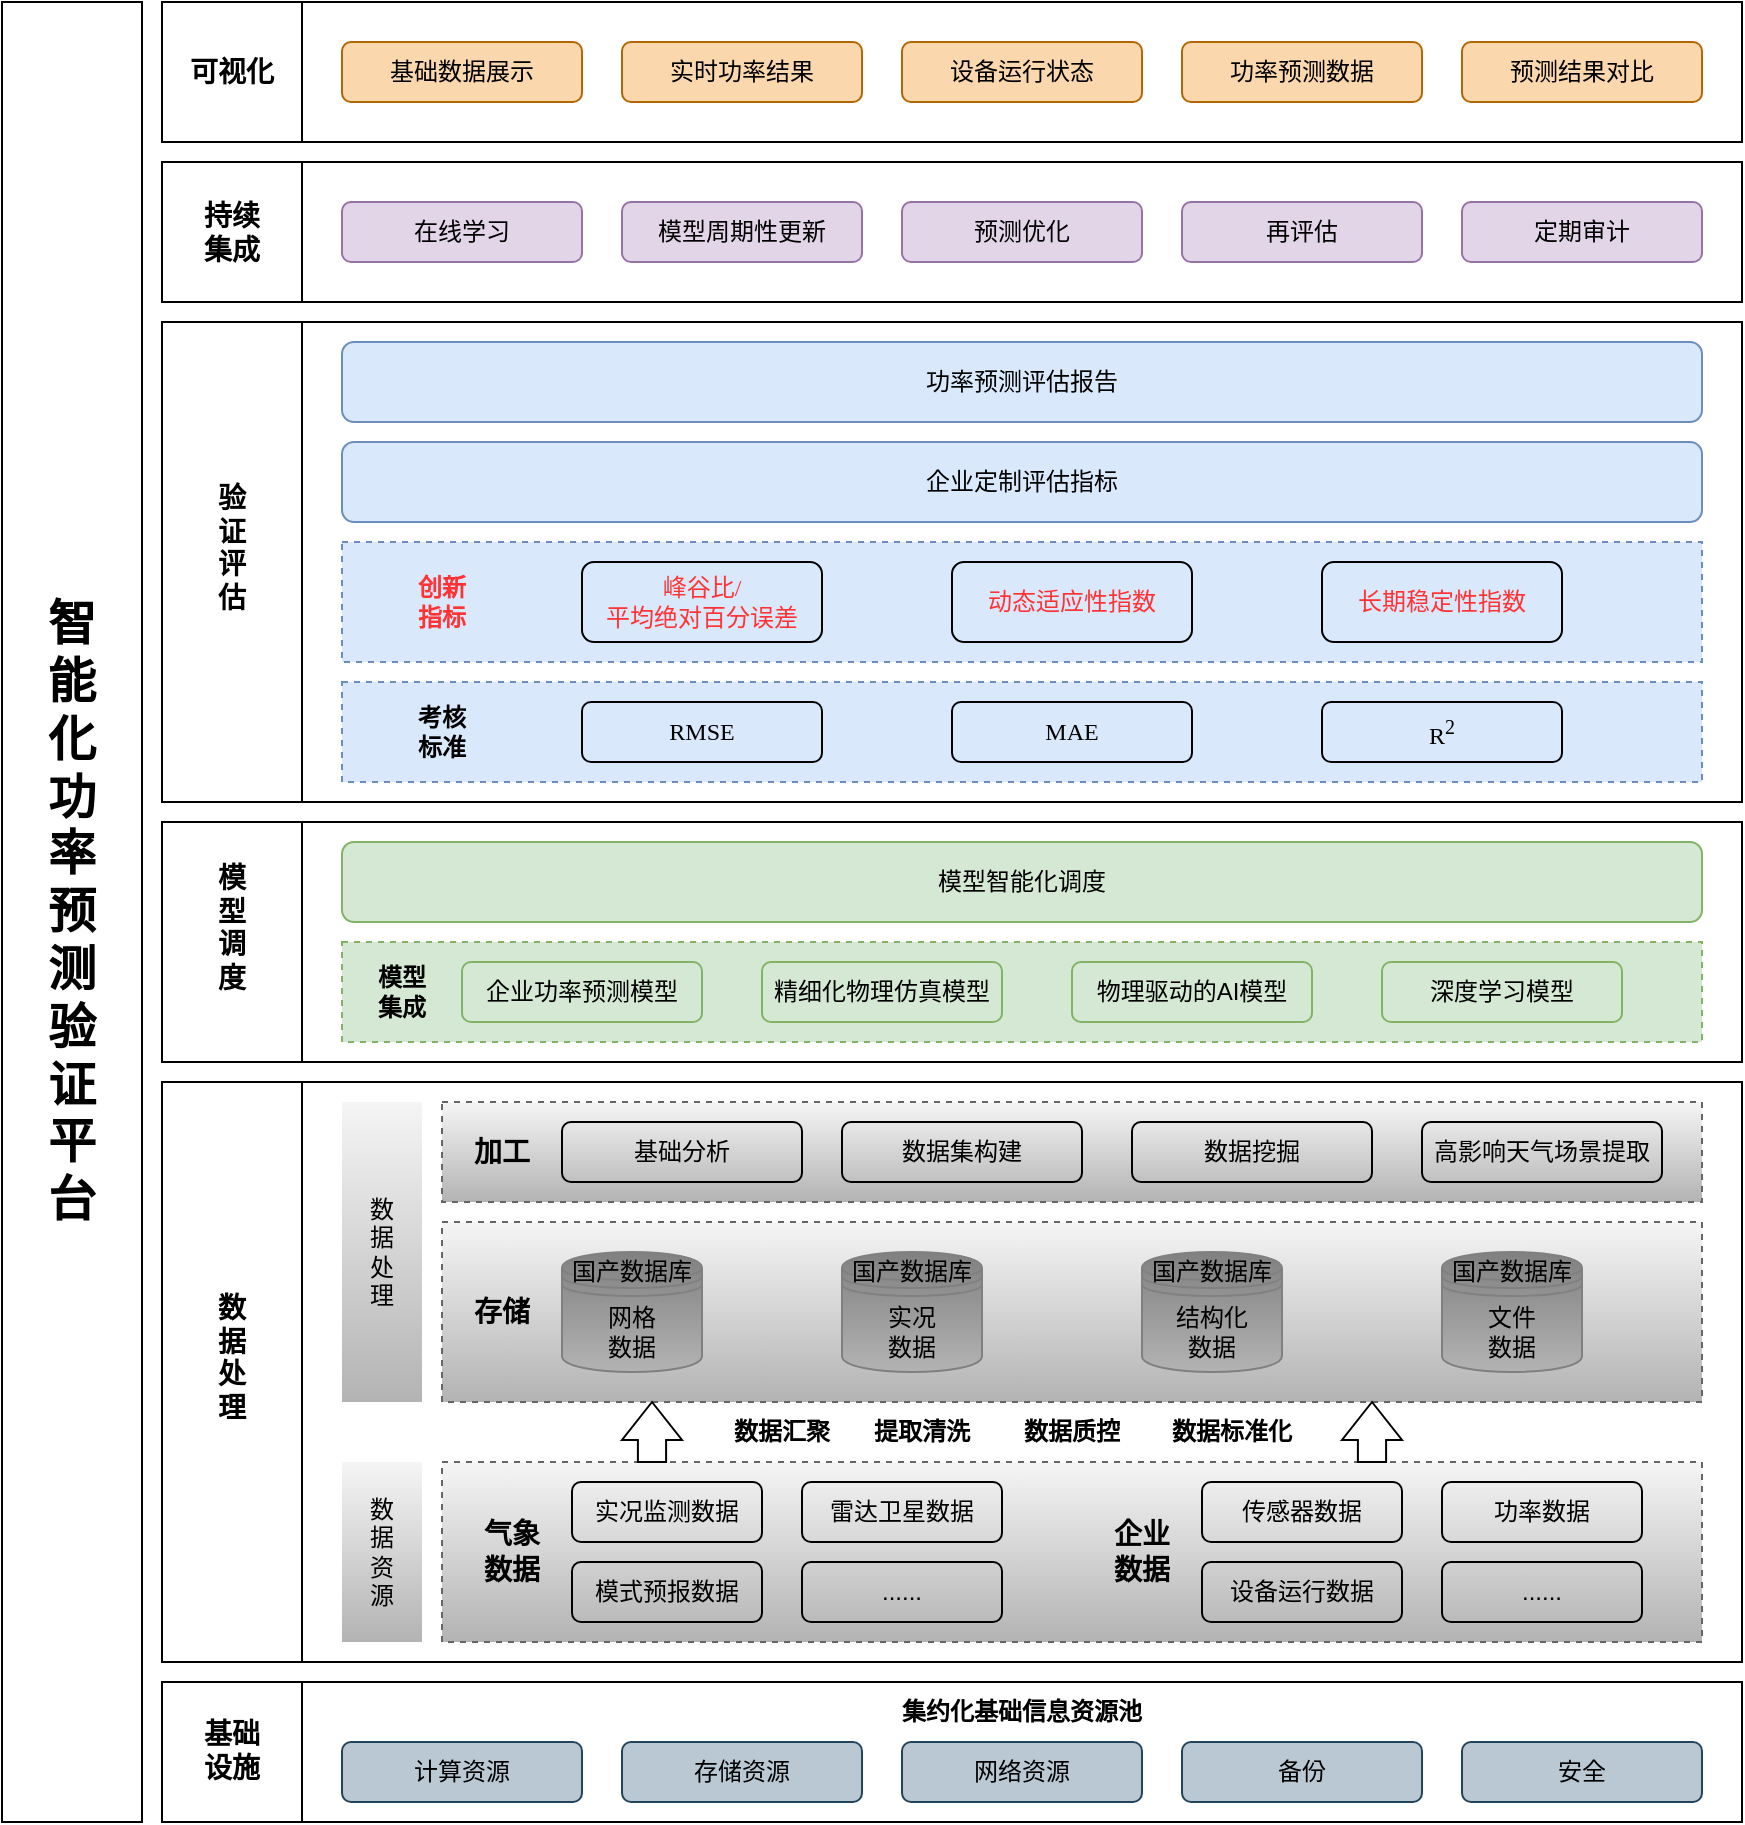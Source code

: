 <mxfile version="24.7.14">
  <diagram name="第 1 页" id="U8_30fp2nvI91OFab40k">
    <mxGraphModel dx="2893" dy="2310" grid="1" gridSize="10" guides="1" tooltips="1" connect="1" arrows="1" fold="1" page="1" pageScale="1" pageWidth="827" pageHeight="1169" math="0" shadow="0">
      <root>
        <mxCell id="0" />
        <mxCell id="1" parent="0" />
        <mxCell id="UFrKVk_Evucttn0kIX_x-15" value="" style="rounded=0;whiteSpace=wrap;html=1;fillColor=none;" parent="1" vertex="1">
          <mxGeometry x="100" y="400" width="720" height="290" as="geometry" />
        </mxCell>
        <mxCell id="UFrKVk_Evucttn0kIX_x-48" value="" style="rounded=0;whiteSpace=wrap;html=1;fillColor=#f5f5f5;gradientColor=#b3b3b3;strokeColor=#666666;dashed=1;" parent="1" vertex="1">
          <mxGeometry x="170" y="470" width="630" height="90" as="geometry" />
        </mxCell>
        <mxCell id="UFrKVk_Evucttn0kIX_x-50" value="" style="shape=datastore;whiteSpace=wrap;html=1;fillColor=#808080;gradientColor=#b3b3b3;strokeColor=#808080;" parent="1" vertex="1">
          <mxGeometry x="230" y="485" width="70" height="60" as="geometry" />
        </mxCell>
        <mxCell id="UFrKVk_Evucttn0kIX_x-51" value="网格&lt;div&gt;数据&lt;/div&gt;" style="text;html=1;align=center;verticalAlign=middle;whiteSpace=wrap;rounded=0;" parent="1" vertex="1">
          <mxGeometry x="235" y="510" width="60" height="30" as="geometry" />
        </mxCell>
        <mxCell id="UFrKVk_Evucttn0kIX_x-7" value="" style="rounded=0;whiteSpace=wrap;html=1;fillColor=none;" parent="1" vertex="1">
          <mxGeometry x="100" y="700" width="720" height="70" as="geometry" />
        </mxCell>
        <mxCell id="UFrKVk_Evucttn0kIX_x-18" value="" style="rounded=0;whiteSpace=wrap;html=1;fillColor=#f5f5f5;gradientColor=#b3b3b3;strokeColor=#666666;dashed=1;" parent="1" vertex="1">
          <mxGeometry x="170" y="590" width="630" height="90" as="geometry" />
        </mxCell>
        <mxCell id="UFrKVk_Evucttn0kIX_x-1" value="计算资源" style="rounded=1;whiteSpace=wrap;html=1;fillColor=#bac8d3;strokeColor=#23445d;" parent="1" vertex="1">
          <mxGeometry x="120" y="730" width="120" height="30" as="geometry" />
        </mxCell>
        <mxCell id="UFrKVk_Evucttn0kIX_x-2" value="存储资源" style="rounded=1;whiteSpace=wrap;html=1;fillColor=#bac8d3;strokeColor=#23445d;" parent="1" vertex="1">
          <mxGeometry x="260" y="730" width="120" height="30" as="geometry" />
        </mxCell>
        <mxCell id="UFrKVk_Evucttn0kIX_x-3" value="网络资源" style="rounded=1;whiteSpace=wrap;html=1;fillColor=#bac8d3;strokeColor=#23445d;" parent="1" vertex="1">
          <mxGeometry x="400" y="730" width="120" height="30" as="geometry" />
        </mxCell>
        <mxCell id="UFrKVk_Evucttn0kIX_x-4" value="备份" style="rounded=1;whiteSpace=wrap;html=1;fillColor=#bac8d3;strokeColor=#23445d;" parent="1" vertex="1">
          <mxGeometry x="540" y="730" width="120" height="30" as="geometry" />
        </mxCell>
        <mxCell id="UFrKVk_Evucttn0kIX_x-5" value="安全" style="rounded=1;whiteSpace=wrap;html=1;fillColor=#bac8d3;strokeColor=#23445d;" parent="1" vertex="1">
          <mxGeometry x="680" y="730" width="120" height="30" as="geometry" />
        </mxCell>
        <mxCell id="UFrKVk_Evucttn0kIX_x-6" value="&lt;font face=&quot;Times New Roman&quot; style=&quot;font-size: 14px;&quot;&gt;&lt;b style=&quot;&quot;&gt;基础&lt;/b&gt;&lt;/font&gt;&lt;div&gt;&lt;font face=&quot;xRImtguvzTZKVekVsjoN&quot; style=&quot;font-size: 14px;&quot;&gt;&lt;b style=&quot;&quot;&gt;设施&lt;/b&gt;&lt;/font&gt;&lt;/div&gt;" style="whiteSpace=wrap;html=1;aspect=fixed;fillColor=none;" parent="1" vertex="1">
          <mxGeometry x="30" y="700" width="70" height="70" as="geometry" />
        </mxCell>
        <mxCell id="UFrKVk_Evucttn0kIX_x-8" value="&lt;b&gt;集约化基础信息资源池&lt;/b&gt;" style="text;html=1;align=center;verticalAlign=middle;whiteSpace=wrap;rounded=0;" parent="1" vertex="1">
          <mxGeometry x="355" y="700" width="210" height="30" as="geometry" />
        </mxCell>
        <mxCell id="UFrKVk_Evucttn0kIX_x-13" value="数&lt;div&gt;据&lt;/div&gt;&lt;div&gt;资&lt;/div&gt;&lt;div&gt;源&lt;/div&gt;" style="rounded=0;whiteSpace=wrap;html=1;fillColor=#f5f5f5;strokeColor=none;gradientColor=#b3b3b3;" parent="1" vertex="1">
          <mxGeometry x="120" y="590" width="40" height="90" as="geometry" />
        </mxCell>
        <mxCell id="UFrKVk_Evucttn0kIX_x-17" value="&lt;font style=&quot;font-size: 14px;&quot;&gt;&lt;b style=&quot;&quot;&gt;数&lt;/b&gt;&lt;/font&gt;&lt;div&gt;&lt;font style=&quot;font-size: 14px;&quot;&gt;&lt;b&gt;据&lt;/b&gt;&lt;/font&gt;&lt;/div&gt;&lt;div&gt;&lt;font style=&quot;font-size: 14px;&quot;&gt;&lt;b&gt;处&lt;/b&gt;&lt;/font&gt;&lt;/div&gt;&lt;div&gt;&lt;font style=&quot;font-size: 14px;&quot;&gt;&lt;b&gt;理&lt;/b&gt;&lt;/font&gt;&lt;/div&gt;&lt;div&gt;&lt;br&gt;&lt;/div&gt;" style="rounded=0;whiteSpace=wrap;html=1;fillColor=none;" parent="1" vertex="1">
          <mxGeometry x="30" y="400" width="70" height="290" as="geometry" />
        </mxCell>
        <mxCell id="UFrKVk_Evucttn0kIX_x-19" value="&lt;font face=&quot;Times New Roman&quot; style=&quot;font-size: 14px;&quot;&gt;&lt;b&gt;气象&lt;/b&gt;&lt;/font&gt;&lt;div&gt;&lt;font style=&quot;font-size: 14px;&quot;&gt;&lt;b&gt;数据&lt;/b&gt;&lt;/font&gt;&lt;/div&gt;" style="text;html=1;align=center;verticalAlign=middle;whiteSpace=wrap;rounded=0;" parent="1" vertex="1">
          <mxGeometry x="175" y="605" width="60" height="60" as="geometry" />
        </mxCell>
        <mxCell id="UFrKVk_Evucttn0kIX_x-21" value="实况监测数据" style="rounded=1;whiteSpace=wrap;html=1;fillColor=none;" parent="1" vertex="1">
          <mxGeometry x="235" y="600" width="95" height="30" as="geometry" />
        </mxCell>
        <mxCell id="UFrKVk_Evucttn0kIX_x-22" value="模式预报数据" style="rounded=1;whiteSpace=wrap;html=1;fillColor=none;" parent="1" vertex="1">
          <mxGeometry x="235" y="640" width="95" height="30" as="geometry" />
        </mxCell>
        <mxCell id="UFrKVk_Evucttn0kIX_x-23" value="雷达卫星数据" style="rounded=1;whiteSpace=wrap;html=1;fillColor=none;" parent="1" vertex="1">
          <mxGeometry x="350" y="600" width="100" height="30" as="geometry" />
        </mxCell>
        <mxCell id="UFrKVk_Evucttn0kIX_x-24" value="......" style="rounded=1;whiteSpace=wrap;html=1;fillColor=none;" parent="1" vertex="1">
          <mxGeometry x="350" y="640" width="100" height="30" as="geometry" />
        </mxCell>
        <mxCell id="UFrKVk_Evucttn0kIX_x-34" value="&lt;font face=&quot;Times New Roman&quot; style=&quot;font-size: 14px;&quot;&gt;&lt;b&gt;企业&lt;/b&gt;&lt;/font&gt;&lt;div&gt;&lt;font style=&quot;font-size: 14px;&quot;&gt;&lt;b&gt;数据&lt;/b&gt;&lt;/font&gt;&lt;/div&gt;" style="text;html=1;align=center;verticalAlign=middle;whiteSpace=wrap;rounded=1;" parent="1" vertex="1">
          <mxGeometry x="490" y="605" width="60" height="60" as="geometry" />
        </mxCell>
        <mxCell id="UFrKVk_Evucttn0kIX_x-35" value="传感器数据" style="rounded=1;whiteSpace=wrap;html=1;fillColor=none;" parent="1" vertex="1">
          <mxGeometry x="550" y="600" width="100" height="30" as="geometry" />
        </mxCell>
        <mxCell id="UFrKVk_Evucttn0kIX_x-36" value="功率数据" style="rounded=1;whiteSpace=wrap;html=1;fillColor=none;" parent="1" vertex="1">
          <mxGeometry x="670" y="600" width="100" height="30" as="geometry" />
        </mxCell>
        <mxCell id="UFrKVk_Evucttn0kIX_x-37" value="设备运行数据" style="rounded=1;whiteSpace=wrap;html=1;fillColor=none;" parent="1" vertex="1">
          <mxGeometry x="550" y="640" width="100" height="30" as="geometry" />
        </mxCell>
        <mxCell id="UFrKVk_Evucttn0kIX_x-38" value="......" style="rounded=1;whiteSpace=wrap;html=1;fillColor=none;" parent="1" vertex="1">
          <mxGeometry x="670" y="640" width="100" height="30" as="geometry" />
        </mxCell>
        <mxCell id="UFrKVk_Evucttn0kIX_x-39" value="数&lt;div&gt;据&lt;/div&gt;&lt;div&gt;处&lt;/div&gt;&lt;div&gt;理&lt;/div&gt;" style="rounded=0;whiteSpace=wrap;html=1;fillColor=#f5f5f5;strokeColor=none;gradientColor=#b3b3b3;" parent="1" vertex="1">
          <mxGeometry x="120" y="410" width="40" height="150" as="geometry" />
        </mxCell>
        <mxCell id="UFrKVk_Evucttn0kIX_x-42" value="" style="html=1;shadow=0;dashed=0;align=center;verticalAlign=middle;shape=mxgraph.arrows2.arrow;dy=0.53;dx=19;direction=north;notch=0;" parent="1" vertex="1">
          <mxGeometry x="260" y="560" width="30" height="30" as="geometry" />
        </mxCell>
        <mxCell id="UFrKVk_Evucttn0kIX_x-43" value="" style="html=1;shadow=0;dashed=0;align=center;verticalAlign=middle;shape=mxgraph.arrows2.arrow;dy=0.53;dx=19;direction=north;notch=0;" parent="1" vertex="1">
          <mxGeometry x="620" y="560" width="30" height="30" as="geometry" />
        </mxCell>
        <mxCell id="UFrKVk_Evucttn0kIX_x-44" value="&lt;b&gt;数据汇聚&lt;/b&gt;" style="text;html=1;align=center;verticalAlign=middle;whiteSpace=wrap;rounded=0;" parent="1" vertex="1">
          <mxGeometry x="310" y="560" width="60" height="30" as="geometry" />
        </mxCell>
        <mxCell id="UFrKVk_Evucttn0kIX_x-45" value="&lt;b&gt;提取清洗&lt;/b&gt;" style="text;html=1;align=center;verticalAlign=middle;whiteSpace=wrap;rounded=0;" parent="1" vertex="1">
          <mxGeometry x="380" y="560" width="60" height="30" as="geometry" />
        </mxCell>
        <mxCell id="UFrKVk_Evucttn0kIX_x-46" value="&lt;b&gt;数据质控&lt;/b&gt;" style="text;html=1;align=center;verticalAlign=middle;whiteSpace=wrap;rounded=0;" parent="1" vertex="1">
          <mxGeometry x="455" y="560" width="60" height="30" as="geometry" />
        </mxCell>
        <mxCell id="UFrKVk_Evucttn0kIX_x-47" value="&lt;b&gt;数据标准化&lt;/b&gt;" style="text;html=1;align=center;verticalAlign=middle;whiteSpace=wrap;rounded=0;" parent="1" vertex="1">
          <mxGeometry x="530" y="560" width="70" height="30" as="geometry" />
        </mxCell>
        <mxCell id="UFrKVk_Evucttn0kIX_x-49" value="&lt;b&gt;&lt;font style=&quot;font-size: 14px;&quot;&gt;存储&lt;/font&gt;&lt;/b&gt;" style="text;html=1;align=center;verticalAlign=middle;whiteSpace=wrap;rounded=0;" parent="1" vertex="1">
          <mxGeometry x="170" y="500" width="60" height="30" as="geometry" />
        </mxCell>
        <mxCell id="UFrKVk_Evucttn0kIX_x-52" value="实况&lt;div&gt;数据&lt;/div&gt;" style="shape=datastore;whiteSpace=wrap;html=1;fillColor=#808080;gradientColor=#b3b3b3;strokeColor=#808080;" parent="1" vertex="1">
          <mxGeometry x="370" y="485" width="70" height="60" as="geometry" />
        </mxCell>
        <mxCell id="UFrKVk_Evucttn0kIX_x-53" value="结构化&lt;div&gt;数据&lt;/div&gt;" style="shape=datastore;whiteSpace=wrap;html=1;fillColor=#808080;gradientColor=#b3b3b3;strokeColor=#808080;" parent="1" vertex="1">
          <mxGeometry x="520" y="485" width="70" height="60" as="geometry" />
        </mxCell>
        <mxCell id="UFrKVk_Evucttn0kIX_x-54" value="&lt;div&gt;文件&lt;/div&gt;&lt;div&gt;数据&lt;/div&gt;" style="shape=datastore;whiteSpace=wrap;html=1;fillColor=#808080;gradientColor=#b3b3b3;strokeColor=#808080;" parent="1" vertex="1">
          <mxGeometry x="670" y="485" width="70" height="60" as="geometry" />
        </mxCell>
        <mxCell id="UFrKVk_Evucttn0kIX_x-55" value="" style="rounded=0;whiteSpace=wrap;html=1;fillColor=#f5f5f5;gradientColor=#b3b3b3;strokeColor=#666666;dashed=1;" parent="1" vertex="1">
          <mxGeometry x="170" y="410" width="630" height="50" as="geometry" />
        </mxCell>
        <mxCell id="UFrKVk_Evucttn0kIX_x-56" value="&lt;b&gt;&lt;font style=&quot;font-size: 14px;&quot;&gt;加工&lt;/font&gt;&lt;/b&gt;" style="text;html=1;align=center;verticalAlign=middle;whiteSpace=wrap;rounded=0;" parent="1" vertex="1">
          <mxGeometry x="170" y="420" width="60" height="30" as="geometry" />
        </mxCell>
        <mxCell id="UFrKVk_Evucttn0kIX_x-57" value="基础分析" style="rounded=1;whiteSpace=wrap;html=1;fillColor=none;" parent="1" vertex="1">
          <mxGeometry x="230" y="420" width="120" height="30" as="geometry" />
        </mxCell>
        <mxCell id="UFrKVk_Evucttn0kIX_x-58" value="数据集构建" style="rounded=1;whiteSpace=wrap;html=1;fillColor=none;" parent="1" vertex="1">
          <mxGeometry x="370" y="420" width="120" height="30" as="geometry" />
        </mxCell>
        <mxCell id="UFrKVk_Evucttn0kIX_x-59" value="数据挖掘" style="rounded=1;whiteSpace=wrap;html=1;fillColor=none;" parent="1" vertex="1">
          <mxGeometry x="515" y="420" width="120" height="30" as="geometry" />
        </mxCell>
        <mxCell id="UFrKVk_Evucttn0kIX_x-60" value="高影响天气场景提取" style="rounded=1;whiteSpace=wrap;html=1;fillColor=none;" parent="1" vertex="1">
          <mxGeometry x="660" y="420" width="120" height="30" as="geometry" />
        </mxCell>
        <mxCell id="UFrKVk_Evucttn0kIX_x-61" value="" style="rounded=0;whiteSpace=wrap;html=1;fillColor=none;" parent="1" vertex="1">
          <mxGeometry x="100" y="270" width="720" height="120" as="geometry" />
        </mxCell>
        <mxCell id="UFrKVk_Evucttn0kIX_x-62" value="" style="rounded=0;whiteSpace=wrap;html=1;fillColor=#d5e8d4;strokeColor=#82b366;dashed=1;" parent="1" vertex="1">
          <mxGeometry x="120" y="330" width="680" height="50" as="geometry" />
        </mxCell>
        <mxCell id="UFrKVk_Evucttn0kIX_x-64" value="&lt;div&gt;&lt;span style=&quot;font-size: 14px;&quot;&gt;&lt;b&gt;模&lt;/b&gt;&lt;/span&gt;&lt;/div&gt;&lt;div&gt;&lt;span style=&quot;font-size: 14px;&quot;&gt;&lt;b&gt;型&lt;/b&gt;&lt;/span&gt;&lt;/div&gt;&lt;div&gt;&lt;span style=&quot;font-size: 14px;&quot;&gt;&lt;b&gt;调&lt;/b&gt;&lt;/span&gt;&lt;/div&gt;&lt;div&gt;&lt;span style=&quot;font-size: 14px;&quot;&gt;&lt;b&gt;度&lt;/b&gt;&lt;/span&gt;&lt;/div&gt;&lt;div&gt;&lt;br&gt;&lt;/div&gt;" style="rounded=0;whiteSpace=wrap;html=1;fillColor=none;" parent="1" vertex="1">
          <mxGeometry x="30" y="270" width="70" height="120" as="geometry" />
        </mxCell>
        <mxCell id="UFrKVk_Evucttn0kIX_x-95" value="&lt;div&gt;&lt;b&gt;模&lt;span style=&quot;background-color: initial;&quot;&gt;型&lt;/span&gt;&lt;/b&gt;&lt;/div&gt;&lt;div&gt;&lt;b&gt;集成&lt;/b&gt;&lt;/div&gt;" style="text;html=1;align=center;verticalAlign=middle;whiteSpace=wrap;rounded=1;fillColor=none;strokeColor=none;" parent="1" vertex="1">
          <mxGeometry x="120" y="340" width="60" height="30" as="geometry" />
        </mxCell>
        <mxCell id="UFrKVk_Evucttn0kIX_x-96" value="企业功率预测模型" style="rounded=1;whiteSpace=wrap;html=1;fillColor=#d5e8d4;strokeColor=#82b366;" parent="1" vertex="1">
          <mxGeometry x="180" y="340" width="120" height="30" as="geometry" />
        </mxCell>
        <mxCell id="UFrKVk_Evucttn0kIX_x-97" value="精细化物理仿真模型" style="rounded=1;whiteSpace=wrap;html=1;fillColor=#d5e8d4;strokeColor=#82b366;" parent="1" vertex="1">
          <mxGeometry x="330" y="340" width="120" height="30" as="geometry" />
        </mxCell>
        <mxCell id="UFrKVk_Evucttn0kIX_x-98" value="物理驱动的AI模型" style="rounded=1;whiteSpace=wrap;html=1;fillColor=#d5e8d4;strokeColor=#82b366;" parent="1" vertex="1">
          <mxGeometry x="485" y="340" width="120" height="30" as="geometry" />
        </mxCell>
        <mxCell id="UFrKVk_Evucttn0kIX_x-99" value="深度学习模型" style="rounded=1;whiteSpace=wrap;html=1;fillColor=#d5e8d4;strokeColor=#82b366;" parent="1" vertex="1">
          <mxGeometry x="640" y="340" width="120" height="30" as="geometry" />
        </mxCell>
        <mxCell id="UFrKVk_Evucttn0kIX_x-101" value="模型智能化调度" style="rounded=1;whiteSpace=wrap;html=1;fillColor=#d5e8d4;strokeColor=#82b366;" parent="1" vertex="1">
          <mxGeometry x="120" y="280" width="680" height="40" as="geometry" />
        </mxCell>
        <mxCell id="UFrKVk_Evucttn0kIX_x-103" value="" style="rounded=0;whiteSpace=wrap;html=1;fillColor=none;" parent="1" vertex="1">
          <mxGeometry x="100" y="20" width="720" height="240" as="geometry" />
        </mxCell>
        <mxCell id="UFrKVk_Evucttn0kIX_x-104" value="" style="rounded=0;whiteSpace=wrap;html=1;dashed=1;fillColor=#dae8fc;strokeColor=#6c8ebf;" parent="1" vertex="1">
          <mxGeometry x="120" y="200" width="680" height="50" as="geometry" />
        </mxCell>
        <mxCell id="UFrKVk_Evucttn0kIX_x-105" value="&lt;span style=&quot;font-size: 14px;&quot;&gt;&lt;b&gt;验&lt;/b&gt;&lt;/span&gt;&lt;div&gt;&lt;span style=&quot;font-size: 14px;&quot;&gt;&lt;b&gt;证&lt;/b&gt;&lt;/span&gt;&lt;/div&gt;&lt;div&gt;&lt;div&gt;&lt;span style=&quot;font-size: 14px;&quot;&gt;&lt;b&gt;评&lt;/b&gt;&lt;/span&gt;&lt;/div&gt;&lt;div&gt;&lt;span style=&quot;font-size: 14px;&quot;&gt;&lt;b&gt;估&lt;/b&gt;&lt;/span&gt;&lt;/div&gt;&lt;div&gt;&lt;br&gt;&lt;/div&gt;&lt;/div&gt;" style="rounded=0;whiteSpace=wrap;html=1;fillColor=none;" parent="1" vertex="1">
          <mxGeometry x="30" y="20" width="70" height="240" as="geometry" />
        </mxCell>
        <mxCell id="UFrKVk_Evucttn0kIX_x-106" value="&lt;b&gt;考核&lt;/b&gt;&lt;div&gt;&lt;b&gt;标准&lt;/b&gt;&lt;/div&gt;" style="text;html=1;align=center;verticalAlign=middle;whiteSpace=wrap;rounded=0;" parent="1" vertex="1">
          <mxGeometry x="140" y="210" width="60" height="30" as="geometry" />
        </mxCell>
        <mxCell id="UFrKVk_Evucttn0kIX_x-107" value="&lt;font style=&quot;&quot; face=&quot;Times New Roman&quot;&gt;RMSE&lt;/font&gt;" style="rounded=1;whiteSpace=wrap;html=1;fillColor=none;" parent="1" vertex="1">
          <mxGeometry x="240" y="210" width="120" height="30" as="geometry" />
        </mxCell>
        <mxCell id="UFrKVk_Evucttn0kIX_x-108" value="&lt;font style=&quot;&quot; face=&quot;Times New Roman&quot;&gt;MAE&lt;/font&gt;" style="rounded=1;whiteSpace=wrap;html=1;fillColor=none;" parent="1" vertex="1">
          <mxGeometry x="425" y="210" width="120" height="30" as="geometry" />
        </mxCell>
        <mxCell id="UFrKVk_Evucttn0kIX_x-109" value="&lt;font style=&quot;&quot; face=&quot;Times New Roman&quot;&gt;R&lt;sup style=&quot;&quot;&gt;2&lt;/sup&gt;&lt;/font&gt;" style="rounded=1;whiteSpace=wrap;html=1;fillColor=none;" parent="1" vertex="1">
          <mxGeometry x="610" y="210" width="120" height="30" as="geometry" />
        </mxCell>
        <mxCell id="UFrKVk_Evucttn0kIX_x-114" value="功率预测评估报告" style="rounded=1;whiteSpace=wrap;html=1;fillColor=#dae8fc;strokeColor=#6c8ebf;" parent="1" vertex="1">
          <mxGeometry x="120" y="30" width="680" height="40" as="geometry" />
        </mxCell>
        <mxCell id="UFrKVk_Evucttn0kIX_x-118" value="" style="rounded=0;whiteSpace=wrap;html=1;fillColor=none;" parent="1" vertex="1">
          <mxGeometry x="100" y="-60" width="720" height="70" as="geometry" />
        </mxCell>
        <mxCell id="UFrKVk_Evucttn0kIX_x-119" value="&lt;font style=&quot;font-size: 14px;&quot;&gt;&lt;b&gt;持续&lt;/b&gt;&lt;/font&gt;&lt;div&gt;&lt;font style=&quot;font-size: 14px;&quot;&gt;&lt;b&gt;集成&lt;/b&gt;&lt;/font&gt;&lt;/div&gt;" style="rounded=0;whiteSpace=wrap;html=1;fillColor=none;" parent="1" vertex="1">
          <mxGeometry x="30" y="-60" width="70" height="70" as="geometry" />
        </mxCell>
        <mxCell id="UFrKVk_Evucttn0kIX_x-120" value="在线学习" style="rounded=1;whiteSpace=wrap;html=1;fillColor=#e1d5e7;strokeColor=#9673a6;" parent="1" vertex="1">
          <mxGeometry x="120" y="-40" width="120" height="30" as="geometry" />
        </mxCell>
        <mxCell id="UFrKVk_Evucttn0kIX_x-121" value="模型周期性更新" style="rounded=1;whiteSpace=wrap;html=1;fillColor=#e1d5e7;strokeColor=#9673a6;" parent="1" vertex="1">
          <mxGeometry x="260" y="-40" width="120" height="30" as="geometry" />
        </mxCell>
        <mxCell id="UFrKVk_Evucttn0kIX_x-122" value="预测优化" style="rounded=1;whiteSpace=wrap;html=1;fillColor=#e1d5e7;strokeColor=#9673a6;" parent="1" vertex="1">
          <mxGeometry x="400" y="-40" width="120" height="30" as="geometry" />
        </mxCell>
        <mxCell id="UFrKVk_Evucttn0kIX_x-123" value="再评估" style="rounded=1;whiteSpace=wrap;html=1;fillColor=#e1d5e7;strokeColor=#9673a6;" parent="1" vertex="1">
          <mxGeometry x="540" y="-40" width="120" height="30" as="geometry" />
        </mxCell>
        <mxCell id="UFrKVk_Evucttn0kIX_x-124" value="定期审计" style="rounded=1;whiteSpace=wrap;html=1;fillColor=#e1d5e7;strokeColor=#9673a6;" parent="1" vertex="1">
          <mxGeometry x="680" y="-40" width="120" height="30" as="geometry" />
        </mxCell>
        <mxCell id="UFrKVk_Evucttn0kIX_x-125" value="国产数据库" style="text;html=1;align=center;verticalAlign=middle;whiteSpace=wrap;rounded=0;" parent="1" vertex="1">
          <mxGeometry x="230" y="480" width="70" height="30" as="geometry" />
        </mxCell>
        <mxCell id="UFrKVk_Evucttn0kIX_x-126" value="国产数据库" style="text;html=1;align=center;verticalAlign=middle;whiteSpace=wrap;rounded=0;" parent="1" vertex="1">
          <mxGeometry x="370" y="480" width="70" height="30" as="geometry" />
        </mxCell>
        <mxCell id="UFrKVk_Evucttn0kIX_x-127" value="国产数据库" style="text;html=1;align=center;verticalAlign=middle;whiteSpace=wrap;rounded=0;" parent="1" vertex="1">
          <mxGeometry x="520" y="480" width="70" height="30" as="geometry" />
        </mxCell>
        <mxCell id="UFrKVk_Evucttn0kIX_x-128" value="国产数据库" style="text;html=1;align=center;verticalAlign=middle;whiteSpace=wrap;rounded=0;" parent="1" vertex="1">
          <mxGeometry x="670" y="480" width="70" height="30" as="geometry" />
        </mxCell>
        <mxCell id="UFrKVk_Evucttn0kIX_x-129" value="&lt;div&gt;&lt;b style=&quot;&quot;&gt;&lt;font style=&quot;font-size: 24px;&quot;&gt;智&lt;/font&gt;&lt;/b&gt;&lt;/div&gt;&lt;div&gt;&lt;b&gt;&lt;font style=&quot;font-size: 24px;&quot;&gt;能&lt;/font&gt;&lt;/b&gt;&lt;/div&gt;&lt;div&gt;&lt;b&gt;&lt;font style=&quot;font-size: 24px;&quot;&gt;化&lt;/font&gt;&lt;/b&gt;&lt;/div&gt;&lt;div&gt;&lt;b style=&quot;background-color: initial;&quot;&gt;&lt;font style=&quot;font-size: 24px;&quot;&gt;功&lt;/font&gt;&lt;/b&gt;&lt;/div&gt;&lt;div&gt;&lt;b style=&quot;background-color: initial;&quot;&gt;&lt;font style=&quot;font-size: 24px;&quot;&gt;率&lt;/font&gt;&lt;/b&gt;&lt;/div&gt;&lt;div&gt;&lt;b style=&quot;background-color: initial;&quot;&gt;&lt;font style=&quot;font-size: 24px;&quot;&gt;预&lt;/font&gt;&lt;/b&gt;&lt;/div&gt;&lt;div&gt;&lt;b style=&quot;background-color: initial;&quot;&gt;&lt;font style=&quot;font-size: 24px;&quot;&gt;测&lt;/font&gt;&lt;/b&gt;&lt;/div&gt;&lt;div&gt;&lt;b&gt;&lt;font style=&quot;font-size: 24px;&quot;&gt;验&lt;/font&gt;&lt;/b&gt;&lt;/div&gt;&lt;div&gt;&lt;b&gt;&lt;font style=&quot;font-size: 24px;&quot;&gt;证&lt;/font&gt;&lt;/b&gt;&lt;/div&gt;&lt;div&gt;&lt;b style=&quot;background-color: initial;&quot;&gt;&lt;font style=&quot;font-size: 24px;&quot;&gt;平&lt;/font&gt;&lt;/b&gt;&lt;/div&gt;&lt;div&gt;&lt;b style=&quot;background-color: initial;&quot;&gt;&lt;font style=&quot;font-size: 24px;&quot;&gt;台&lt;/font&gt;&lt;/b&gt;&lt;br&gt;&lt;/div&gt;" style="rounded=0;whiteSpace=wrap;html=1;fillColor=none;" parent="1" vertex="1">
          <mxGeometry x="-50" y="-140" width="70" height="910" as="geometry" />
        </mxCell>
        <mxCell id="UFrKVk_Evucttn0kIX_x-130" value="" style="rounded=0;whiteSpace=wrap;html=1;fillColor=none;" parent="1" vertex="1">
          <mxGeometry x="100" y="-140" width="720" height="70" as="geometry" />
        </mxCell>
        <mxCell id="UFrKVk_Evucttn0kIX_x-131" value="&lt;div&gt;&lt;span style=&quot;font-size: 14px;&quot;&gt;&lt;b&gt;可视化&lt;/b&gt;&lt;/span&gt;&lt;/div&gt;" style="rounded=0;whiteSpace=wrap;html=1;fillColor=none;" parent="1" vertex="1">
          <mxGeometry x="30" y="-140" width="70" height="70" as="geometry" />
        </mxCell>
        <mxCell id="UFrKVk_Evucttn0kIX_x-132" value="基础数据展示" style="rounded=1;whiteSpace=wrap;html=1;fillColor=#fad7ac;strokeColor=#b46504;" parent="1" vertex="1">
          <mxGeometry x="120" y="-120" width="120" height="30" as="geometry" />
        </mxCell>
        <mxCell id="UFrKVk_Evucttn0kIX_x-133" value="实时功率结果" style="rounded=1;whiteSpace=wrap;html=1;fillColor=#fad7ac;strokeColor=#b46504;" parent="1" vertex="1">
          <mxGeometry x="260" y="-120" width="120" height="30" as="geometry" />
        </mxCell>
        <mxCell id="UFrKVk_Evucttn0kIX_x-134" value="设备运行状态" style="rounded=1;whiteSpace=wrap;html=1;fillColor=#fad7ac;strokeColor=#b46504;" parent="1" vertex="1">
          <mxGeometry x="400" y="-120" width="120" height="30" as="geometry" />
        </mxCell>
        <mxCell id="UFrKVk_Evucttn0kIX_x-135" value="功率预测数据" style="rounded=1;whiteSpace=wrap;html=1;fillColor=#fad7ac;strokeColor=#b46504;" parent="1" vertex="1">
          <mxGeometry x="540" y="-120" width="120" height="30" as="geometry" />
        </mxCell>
        <mxCell id="UFrKVk_Evucttn0kIX_x-136" value="预测结果对比" style="rounded=1;whiteSpace=wrap;html=1;fillColor=#fad7ac;strokeColor=#b46504;" parent="1" vertex="1">
          <mxGeometry x="680" y="-120" width="120" height="30" as="geometry" />
        </mxCell>
        <mxCell id="_pDvb7rtWQKOG39C9Loz-2" value="" style="rounded=0;whiteSpace=wrap;html=1;dashed=1;fillColor=#dae8fc;strokeColor=#6c8ebf;" vertex="1" parent="1">
          <mxGeometry x="120" y="130" width="680" height="60" as="geometry" />
        </mxCell>
        <mxCell id="_pDvb7rtWQKOG39C9Loz-3" value="&lt;font color=&quot;#ff3333&quot;&gt;&lt;b&gt;创新&lt;/b&gt;&lt;br&gt;&lt;/font&gt;&lt;div&gt;&lt;b&gt;&lt;font color=&quot;#ff3333&quot;&gt;指标&lt;/font&gt;&lt;/b&gt;&lt;/div&gt;" style="text;html=1;align=center;verticalAlign=middle;whiteSpace=wrap;rounded=0;" vertex="1" parent="1">
          <mxGeometry x="140" y="145" width="60" height="30" as="geometry" />
        </mxCell>
        <mxCell id="_pDvb7rtWQKOG39C9Loz-4" value="&lt;font color=&quot;#ff3333&quot; face=&quot;Times New Roman&quot;&gt;峰谷比/&lt;/font&gt;&lt;div&gt;&lt;font color=&quot;#ff3333&quot; face=&quot;Times New Roman&quot;&gt;平均绝对百分误差&lt;/font&gt;&lt;/div&gt;" style="rounded=1;whiteSpace=wrap;html=1;fillColor=none;" vertex="1" parent="1">
          <mxGeometry x="240" y="140" width="120" height="40" as="geometry" />
        </mxCell>
        <mxCell id="_pDvb7rtWQKOG39C9Loz-5" value="&lt;font color=&quot;#ff3333&quot; style=&quot;&quot; face=&quot;Times New Roman&quot;&gt;动态适应性指数&lt;/font&gt;" style="rounded=1;whiteSpace=wrap;html=1;fillColor=none;" vertex="1" parent="1">
          <mxGeometry x="425" y="140" width="120" height="40" as="geometry" />
        </mxCell>
        <mxCell id="_pDvb7rtWQKOG39C9Loz-6" value="&lt;font color=&quot;#ff3333&quot; face=&quot;Times New Roman&quot;&gt;长期稳定性指数&lt;/font&gt;" style="rounded=1;whiteSpace=wrap;html=1;fillColor=none;" vertex="1" parent="1">
          <mxGeometry x="610" y="140" width="120" height="40" as="geometry" />
        </mxCell>
        <mxCell id="_pDvb7rtWQKOG39C9Loz-9" value="企业定制评估指标" style="rounded=1;whiteSpace=wrap;html=1;fillColor=#dae8fc;strokeColor=#6c8ebf;" vertex="1" parent="1">
          <mxGeometry x="120" y="80" width="680" height="40" as="geometry" />
        </mxCell>
      </root>
    </mxGraphModel>
  </diagram>
</mxfile>
